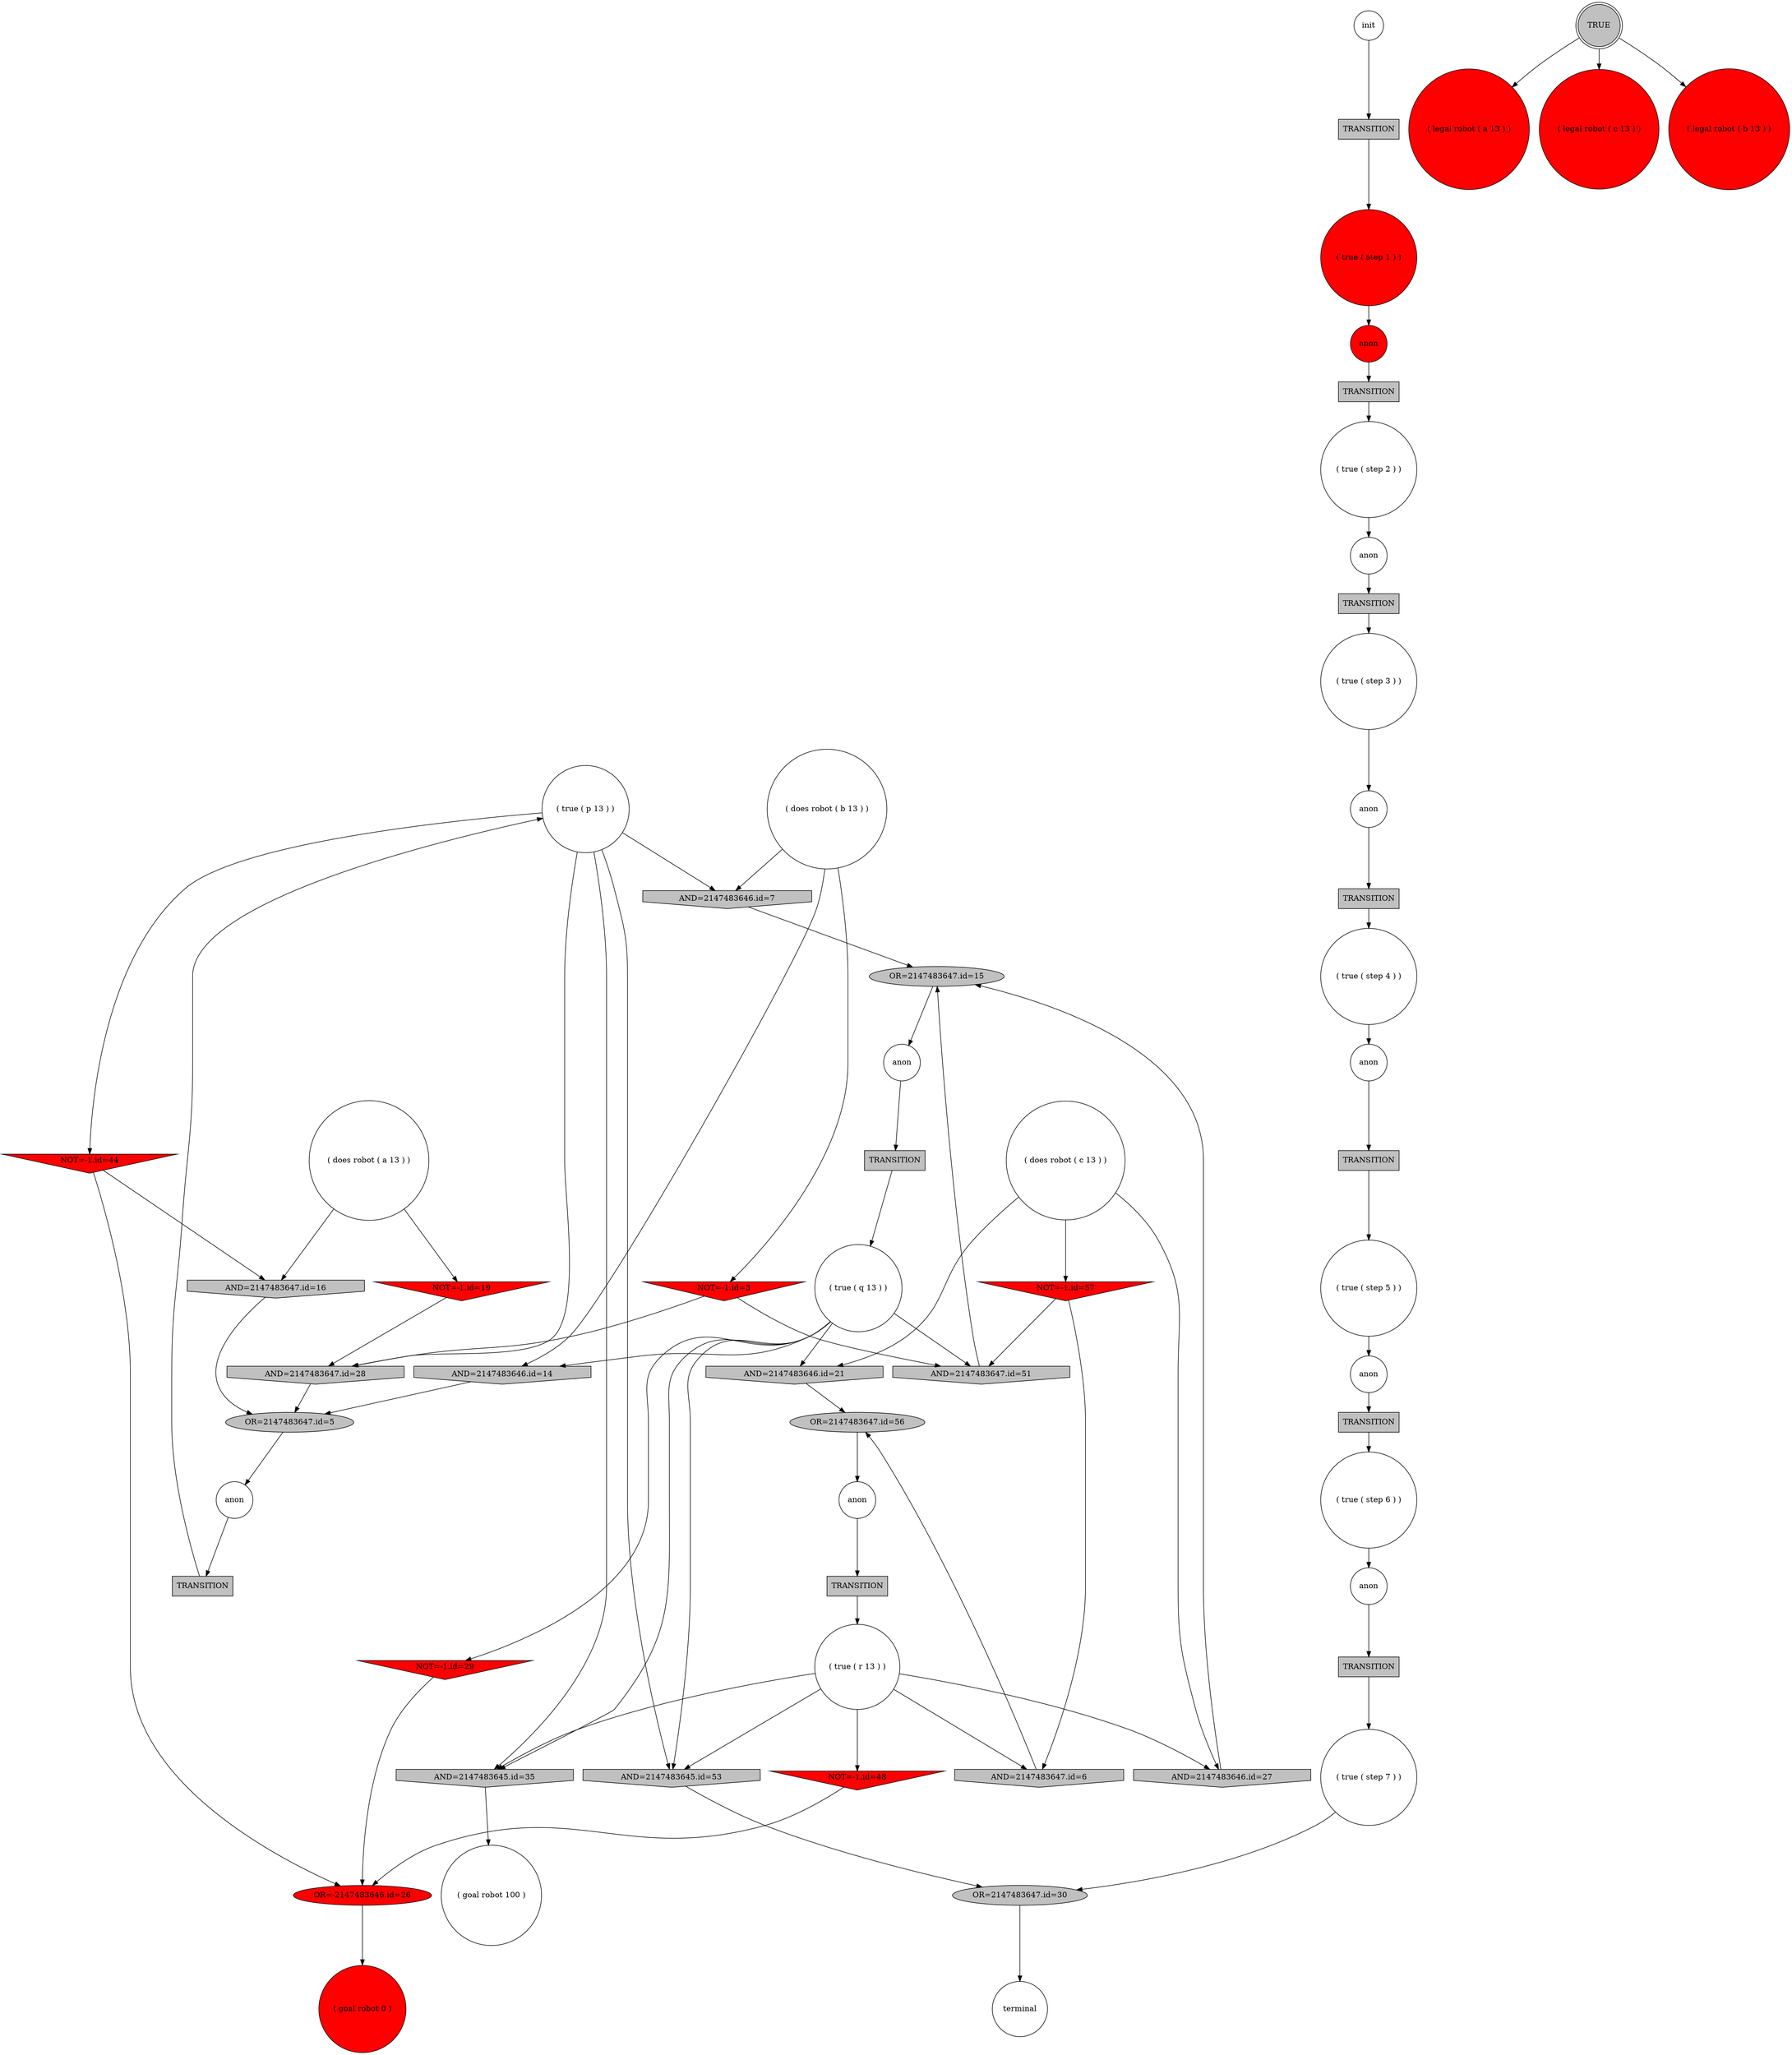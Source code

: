 digraph propNet
{
	"@4f230f0f"[shape=circle, style= filled, fillcolor=white, label="( true ( step 6 ) )"]; "@4f230f0f"->"@6baffd6"; 
	"@52c84af3"[shape=circle, style= filled, fillcolor=white, label="( does robot ( c 13 ) )"]; "@52c84af3"->"@2a2968ff"; "@52c84af3"->"@2adba546"; "@52c84af3"->"@44d1bf7c"; 
	"@17d70f94"[shape=circle, style= filled, fillcolor=white, label="anon"]; "@17d70f94"->"@4779c690"; 
	"@6309e7f"[shape=invtriangle, style= filled, fillcolor=red, label="NOT=-1.id=3"]; "@6309e7f"->"@7295e15c"; "@6309e7f"->"@42f3843c"; 
	"@19fbf161"[shape=circle, style= filled, fillcolor=white, label="anon"]; "@19fbf161"->"@2c36721e"; 
	"@650fbdaa"[shape=ellipse, style= filled, fillcolor=grey, label="OR=2147483647.id=5"]; "@650fbdaa"->"@7c564ded"; 
	"@3117a1a0"[shape=invhouse, style= filled, fillcolor=grey, label="AND=2147483647.id=6"]; "@3117a1a0"->"@209c47c7"; 
	"@726acb68"[shape=invhouse, style= filled, fillcolor=grey, label="AND=2147483646.id=7"]; "@726acb68"->"@35e99fca"; 
	"@64a2e5f5"[shape=circle, style= filled, fillcolor=red, label="( legal robot ( a 13 ) )"]; 
	"@6baffd6"[shape=circle, style= filled, fillcolor=white, label="anon"]; "@6baffd6"->"@7fce5969"; 
	"@1146a8ed"[shape=circle, style= filled, fillcolor=white, label="anon"]; "@1146a8ed"->"@5cdf2047"; 
	"@7c564ded"[shape=circle, style= filled, fillcolor=white, label="anon"]; "@7c564ded"->"@2f57f5c7"; 
	"@4779c690"[shape=box, style= filled, fillcolor=grey, label="TRANSITION"]; "@4779c690"->"@7e1e5a22"; 
	"@788de978"[shape=box, style= filled, fillcolor=grey, label="TRANSITION"]; "@788de978"->"@567cbb33"; 
	"@4bb9a1ad"[shape=invhouse, style= filled, fillcolor=grey, label="AND=2147483646.id=14"]; "@4bb9a1ad"->"@650fbdaa"; 
	"@35e99fca"[shape=ellipse, style= filled, fillcolor=grey, label="OR=2147483647.id=15"]; "@35e99fca"->"@1146a8ed"; 
	"@2237c80a"[shape=invhouse, style= filled, fillcolor=grey, label="AND=2147483647.id=16"]; "@2237c80a"->"@650fbdaa"; 
	"@2f57f5c7"[shape=box, style= filled, fillcolor=grey, label="TRANSITION"]; "@2f57f5c7"->"@7c75699d"; 
	"@18fdba40"[shape=box, style= filled, fillcolor=grey, label="TRANSITION"]; "@18fdba40"->"@77bfd08c"; 
	"@7407a6c7"[shape=invtriangle, style= filled, fillcolor=red, label="NOT=-1.id=19"]; "@7407a6c7"->"@7295e15c"; 
	"@13a2bee"[shape=circle, style= filled, fillcolor=white, label="anon"]; "@13a2bee"->"@615022ae"; 
	"@2a2968ff"[shape=invhouse, style= filled, fillcolor=grey, label="AND=2147483646.id=21"]; "@2a2968ff"->"@209c47c7"; 
	"@74fc261d"[shape=circle, style= filled, fillcolor=white, label="( does robot ( a 13 ) )"]; "@74fc261d"->"@7407a6c7"; "@74fc261d"->"@2237c80a"; 
	"@2e881469"[shape=circle, style= filled, fillcolor=white, label="( goal robot 100 )"]; 
	"@6945ba36"[shape=circle, style= filled, fillcolor=white, label="( true ( r 13 ) )"]; "@6945ba36"->"@25385179"; "@6945ba36"->"@3117a1a0"; "@6945ba36"->"@15d5aac2"; "@6945ba36"->"@abb6d0"; "@6945ba36"->"@44d1bf7c"; 
	"@59cba2bf"[shape=circle, style= filled, fillcolor=white, label="( true ( step 2 ) )"]; "@59cba2bf"->"@17d70f94"; 
	"@74c84f62"[shape=ellipse, style= filled, fillcolor=red, label="OR=-2147483646.id=26"]; "@74c84f62"->"@2b0fe710"; 
	"@44d1bf7c"[shape=invhouse, style= filled, fillcolor=grey, label="AND=2147483646.id=27"]; "@44d1bf7c"->"@35e99fca"; 
	"@7295e15c"[shape=invhouse, style= filled, fillcolor=grey, label="AND=2147483647.id=28"]; "@7295e15c"->"@650fbdaa"; 
	"@4b981053"[shape=invtriangle, style= filled, fillcolor=red, label="NOT=-1.id=29"]; "@4b981053"->"@74c84f62"; 
	"@3f9aec42"[shape=ellipse, style= filled, fillcolor=grey, label="OR=2147483647.id=30"]; "@3f9aec42"->"@565dcaec"; 
	"@3793d468"[shape=doublecircle, style= filled, fillcolor=grey, label="TRUE"]; "@3793d468"->"@64a2e5f5"; "@3793d468"->"@55451bb5"; "@3793d468"->"@b51e7a4"; 
	"@615022ae"[shape=box, style= filled, fillcolor=grey, label="TRANSITION"]; "@615022ae"->"@6945ba36"; 
	"@2b0fe710"[shape=circle, style= filled, fillcolor=red, label="( goal robot 0 )"]; 
	"@7e1e5a22"[shape=circle, style= filled, fillcolor=white, label="( true ( step 3 ) )"]; "@7e1e5a22"->"@100857de"; 
	"@25385179"[shape=invhouse, style= filled, fillcolor=grey, label="AND=2147483645.id=35"]; "@25385179"->"@2e881469"; 
	"@1695eae9"[shape=circle, style= filled, fillcolor=red, label="anon"]; "@1695eae9"->"@79fb9617"; 
	"@5cdf2047"[shape=box, style= filled, fillcolor=grey, label="TRANSITION"]; "@5cdf2047"->"@54820244"; 
	"@565dcaec"[shape=circle, style= filled, fillcolor=white, label="terminal"]; 
	"@b51e7a4"[shape=circle, style= filled, fillcolor=red, label="( legal robot ( b 13 ) )"]; 
	"@46e2fbc7"[shape=circle, style= filled, fillcolor=white, label="( does robot ( b 13 ) )"]; "@46e2fbc7"->"@726acb68"; "@46e2fbc7"->"@4bb9a1ad"; "@46e2fbc7"->"@6309e7f"; 
	"@567cbb33"[shape=circle, style= filled, fillcolor=red, label="( true ( step 1 ) )"]; "@567cbb33"->"@1695eae9"; 
	"@2b47ce8c"[shape=box, style= filled, fillcolor=grey, label="TRANSITION"]; "@2b47ce8c"->"@1e16c9a5"; 
	"@7c75699d"[shape=circle, style= filled, fillcolor=white, label="( true ( p 13 ) )"]; "@7c75699d"->"@9a09fa0"; "@7c75699d"->"@25385179"; "@7c75699d"->"@726acb68"; "@7c75699d"->"@15d5aac2"; "@7c75699d"->"@7295e15c"; 
	"@9a09fa0"[shape=invtriangle, style= filled, fillcolor=red, label="NOT=-1.id=44"]; "@9a09fa0"->"@74c84f62"; "@9a09fa0"->"@2237c80a"; 
	"@497e3f62"[shape=circle, style= filled, fillcolor=white, label="init"]; "@497e3f62"->"@788de978"; 
	"@2c36721e"[shape=box, style= filled, fillcolor=grey, label="TRANSITION"]; "@2c36721e"->"@4f230f0f"; 
	"@6b32d573"[shape=circle, style= filled, fillcolor=white, label="anon"]; "@6b32d573"->"@2b47ce8c"; 
	"@abb6d0"[shape=invtriangle, style= filled, fillcolor=red, label="NOT=-1.id=48"]; "@abb6d0"->"@74c84f62"; 
	"@7fce5969"[shape=box, style= filled, fillcolor=grey, label="TRANSITION"]; "@7fce5969"->"@fe0fe6"; 
	"@54820244"[shape=circle, style= filled, fillcolor=white, label="( true ( q 13 ) )"]; "@54820244"->"@25385179"; "@54820244"->"@4bb9a1ad"; "@54820244"->"@2a2968ff"; "@54820244"->"@15d5aac2"; "@54820244"->"@4b981053"; "@54820244"->"@42f3843c"; 
	"@42f3843c"[shape=invhouse, style= filled, fillcolor=grey, label="AND=2147483647.id=51"]; "@42f3843c"->"@35e99fca"; 
	"@55451bb5"[shape=circle, style= filled, fillcolor=red, label="( legal robot ( c 13 ) )"]; 
	"@15d5aac2"[shape=invhouse, style= filled, fillcolor=grey, label="AND=2147483645.id=53"]; "@15d5aac2"->"@3f9aec42"; 
	"@fe0fe6"[shape=circle, style= filled, fillcolor=white, label="( true ( step 7 ) )"]; "@fe0fe6"->"@3f9aec42"; 
	"@77bfd08c"[shape=circle, style= filled, fillcolor=white, label="( true ( step 4 ) )"]; "@77bfd08c"->"@6b32d573"; 
	"@209c47c7"[shape=ellipse, style= filled, fillcolor=grey, label="OR=2147483647.id=56"]; "@209c47c7"->"@13a2bee"; 
	"@2adba546"[shape=invtriangle, style= filled, fillcolor=red, label="NOT=-1.id=57"]; "@2adba546"->"@3117a1a0"; "@2adba546"->"@42f3843c"; 
	"@1e16c9a5"[shape=circle, style= filled, fillcolor=white, label="( true ( step 5 ) )"]; "@1e16c9a5"->"@19fbf161"; 
	"@100857de"[shape=circle, style= filled, fillcolor=white, label="anon"]; "@100857de"->"@18fdba40"; 
	"@79fb9617"[shape=box, style= filled, fillcolor=grey, label="TRANSITION"]; "@79fb9617"->"@59cba2bf"; 
}
